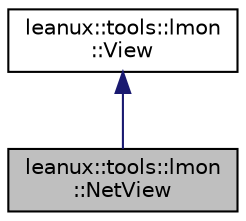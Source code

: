 digraph "leanux::tools::lmon::NetView"
{
 // LATEX_PDF_SIZE
  bgcolor="transparent";
  edge [fontname="Helvetica",fontsize="10",labelfontname="Helvetica",labelfontsize="10"];
  node [fontname="Helvetica",fontsize="10",shape=record];
  Node1 [label="leanux::tools::lmon\l::NetView",height=0.2,width=0.4,color="black", fillcolor="grey75", style="filled", fontcolor="black",tooltip="View of top network devices."];
  Node2 -> Node1 [dir="back",color="midnightblue",fontsize="10",style="solid",fontname="Helvetica"];
  Node2 [label="leanux::tools::lmon\l::View",height=0.2,width=0.4,color="black",URL="$classleanux_1_1tools_1_1lmon_1_1View.html",tooltip="A reactangular area on the ncurses Screen as a window of information."];
}
